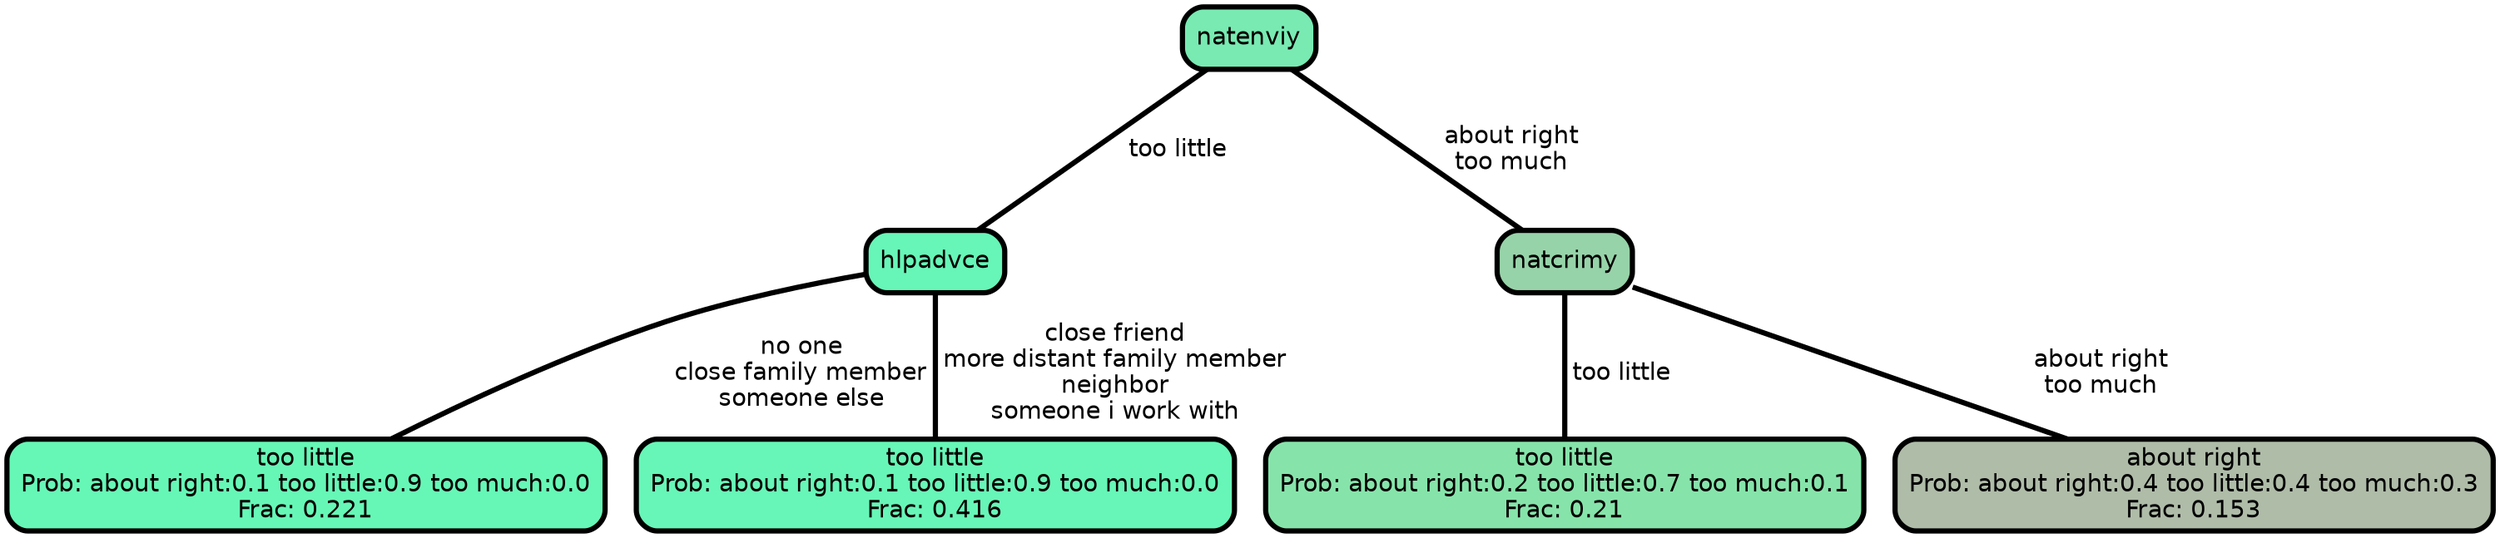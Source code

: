 graph Tree {
node [shape=box, style="filled, rounded",color="black",penwidth="3",fontcolor="black",                 fontname=helvetica] ;
graph [ranksep="0 equally", splines=straight,                 bgcolor=transparent, dpi=200] ;
edge [fontname=helvetica, color=black] ;
0 [label="too little
Prob: about right:0.1 too little:0.9 too much:0.0
Frac: 0.221", fillcolor="#66f7b6"] ;
1 [label="hlpadvce", fillcolor="#67f6b7"] ;
2 [label="too little
Prob: about right:0.1 too little:0.9 too much:0.0
Frac: 0.416", fillcolor="#67f6b7"] ;
3 [label="natenviy", fillcolor="#78eab2"] ;
4 [label="too little
Prob: about right:0.2 too little:0.7 too much:0.1
Frac: 0.21", fillcolor="#86e4aa"] ;
5 [label="natcrimy", fillcolor="#97d3a9"] ;
6 [label="about right
Prob: about right:0.4 too little:0.4 too much:0.3
Frac: 0.153", fillcolor="#afbca8"] ;
1 -- 0 [label=" no one\n close family member\n someone else",penwidth=3] ;
1 -- 2 [label=" close friend\n more distant family member\n neighbor\n someone i work with",penwidth=3] ;
3 -- 1 [label=" too little",penwidth=3] ;
3 -- 5 [label=" about right\n too much",penwidth=3] ;
5 -- 4 [label=" too little",penwidth=3] ;
5 -- 6 [label=" about right\n too much",penwidth=3] ;
{rank = same;}}
